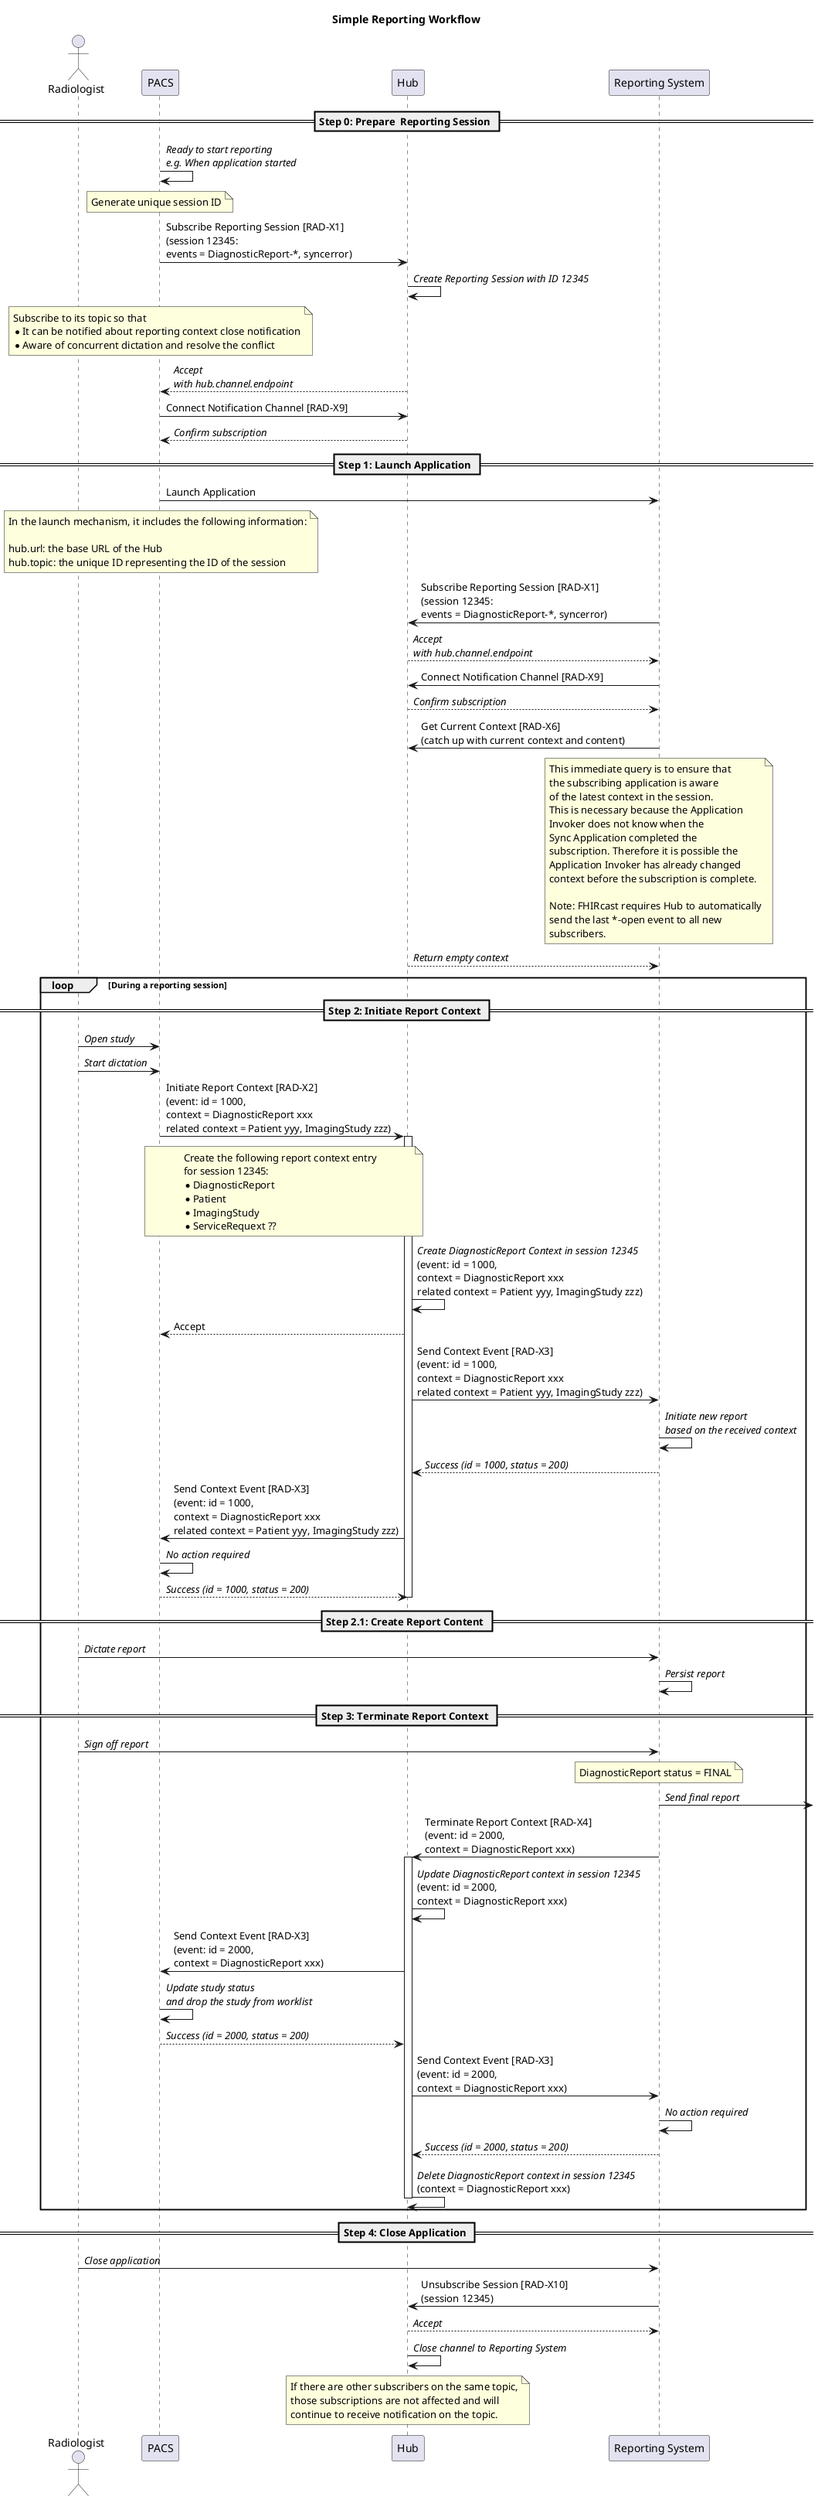 @startuml simple_reporting

title Simple Reporting Workflow

actor Radiologist
participant "PACS" as PACS
participant "Hub" as Hub
participant "Reporting System" as Report

== Step 0: Prepare  Reporting Session ==

PACS->PACS: //Ready to start reporting//\n//e.g. When application started//

note over PACS
Generate unique session ID
end note
PACS->Hub: Subscribe Reporting Session [RAD-X1]\n(session 12345:\nevents = DiagnosticReport-*, syncerror)

Hub->Hub: //Create Reporting Session with ID 12345//
note over PACS
Subscribe to its topic so that
* It can be notified about reporting context close notification
* Aware of concurrent dictation and resolve the conflict
end note
Hub-->PACS: //Accept//\n//with hub.channel.endpoint//
PACS->Hub: Connect Notification Channel [RAD-X9]
Hub-->PACS: //Confirm subscription//

== Step 1: Launch Application ==

PACS->Report: Launch Application
note over PACS
In the launch mechanism, it includes the following information:

hub.url: the base URL of the Hub
hub.topic: the unique ID representing the ID of the session
end note

Report->Hub: Subscribe Reporting Session [RAD-X1]\n(session 12345:\nevents = DiagnosticReport-*, syncerror)
Hub-->Report: //Accept//\n//with hub.channel.endpoint//
Report->Hub: Connect Notification Channel [RAD-X9]
Hub-->Report: //Confirm subscription//
Report->Hub: Get Current Context [RAD-X6]\n(catch up with current context and content)
note over Report
This immediate query is to ensure that
the subscribing application is aware
of the latest context in the session.
This is necessary because the Application
Invoker does not know when the
Sync Application completed the
subscription. Therefore it is possible the
Application Invoker has already changed
context before the subscription is complete.

Note: FHIRcast requires Hub to automatically
send the last *-open event to all new
subscribers.
end note
Hub-->Report: //Return empty context//

loop During a reporting session
== Step 2: Initiate Report Context ==

Radiologist->PACS: //Open study//
Radiologist->PACS: //Start dictation//

PACS->Hub: Initiate Report Context [RAD-X2]\n(event: id = 1000,\ncontext = DiagnosticReport xxx\nrelated context = Patient yyy, ImagingStudy zzz)
activate Hub
note over PACS, Hub
Create the following report context entry
for session 12345:
* DiagnosticReport
* Patient
* ImagingStudy
* ServiceRequext ??
end note

Hub->Hub: //Create DiagnosticReport Context in session 12345//\n(event: id = 1000,\ncontext = DiagnosticReport xxx\nrelated context = Patient yyy, ImagingStudy zzz)
Hub-->PACS: Accept

Hub->Report: Send Context Event [RAD-X3]\n(event: id = 1000,\ncontext = DiagnosticReport xxx\nrelated context = Patient yyy, ImagingStudy zzz)
Report->Report: //Initiate new report//\n//based on the received context//
Report-->Hub: //Success (id = 1000, status = 200)//

Hub->PACS: Send Context Event [RAD-X3]\n(event: id = 1000,\ncontext = DiagnosticReport xxx\nrelated context = Patient yyy, ImagingStudy zzz)
PACS->PACS: //No action required//
PACS-->Hub: //Success (id = 1000, status = 200)//
deactivate Hub

== Step 2.1: Create Report Content ==

Radiologist->Report: //Dictate report//
Report->Report: //Persist report//

== Step 3: Terminate Report Context ==

Radiologist->Report: //Sign off report//
note over Report
DiagnosticReport status = FINAL
end note

Report->: //Send final report//

Report->Hub: Terminate Report Context [RAD-X4]\n(event: id = 2000,\ncontext = DiagnosticReport xxx)
activate Hub

Hub->Hub: //Update DiagnosticReport context in session 12345//\n(event: id = 2000,\ncontext = DiagnosticReport xxx)

Hub->PACS: Send Context Event [RAD-X3]\n(event: id = 2000,\ncontext = DiagnosticReport xxx)
PACS->PACS: //Update study status//\n//and drop the study from worklist//
PACS-->Hub: //Success (id = 2000, status = 200)//
Hub->Report: Send Context Event [RAD-X3]\n(event: id = 2000,\ncontext = DiagnosticReport xxx)
Report->Report: //No action required//
Report-->Hub: //Success (id = 2000, status = 200)//

Hub->Hub: //Delete DiagnosticReport context in session 12345//\n(context = DiagnosticReport xxx)
deactivate Hub
end loop

== Step 4: Close Application ==

Radiologist->Report: //Close application//

Report->Hub: Unsubscribe Session [RAD-X10]\n(session 12345)
Hub-->Report: //Accept//
Hub->Hub: //Close channel to Reporting System//
note over Hub
If there are other subscribers on the same topic,
those subscriptions are not affected and will
continue to receive notification on the topic.
end note

@enduml